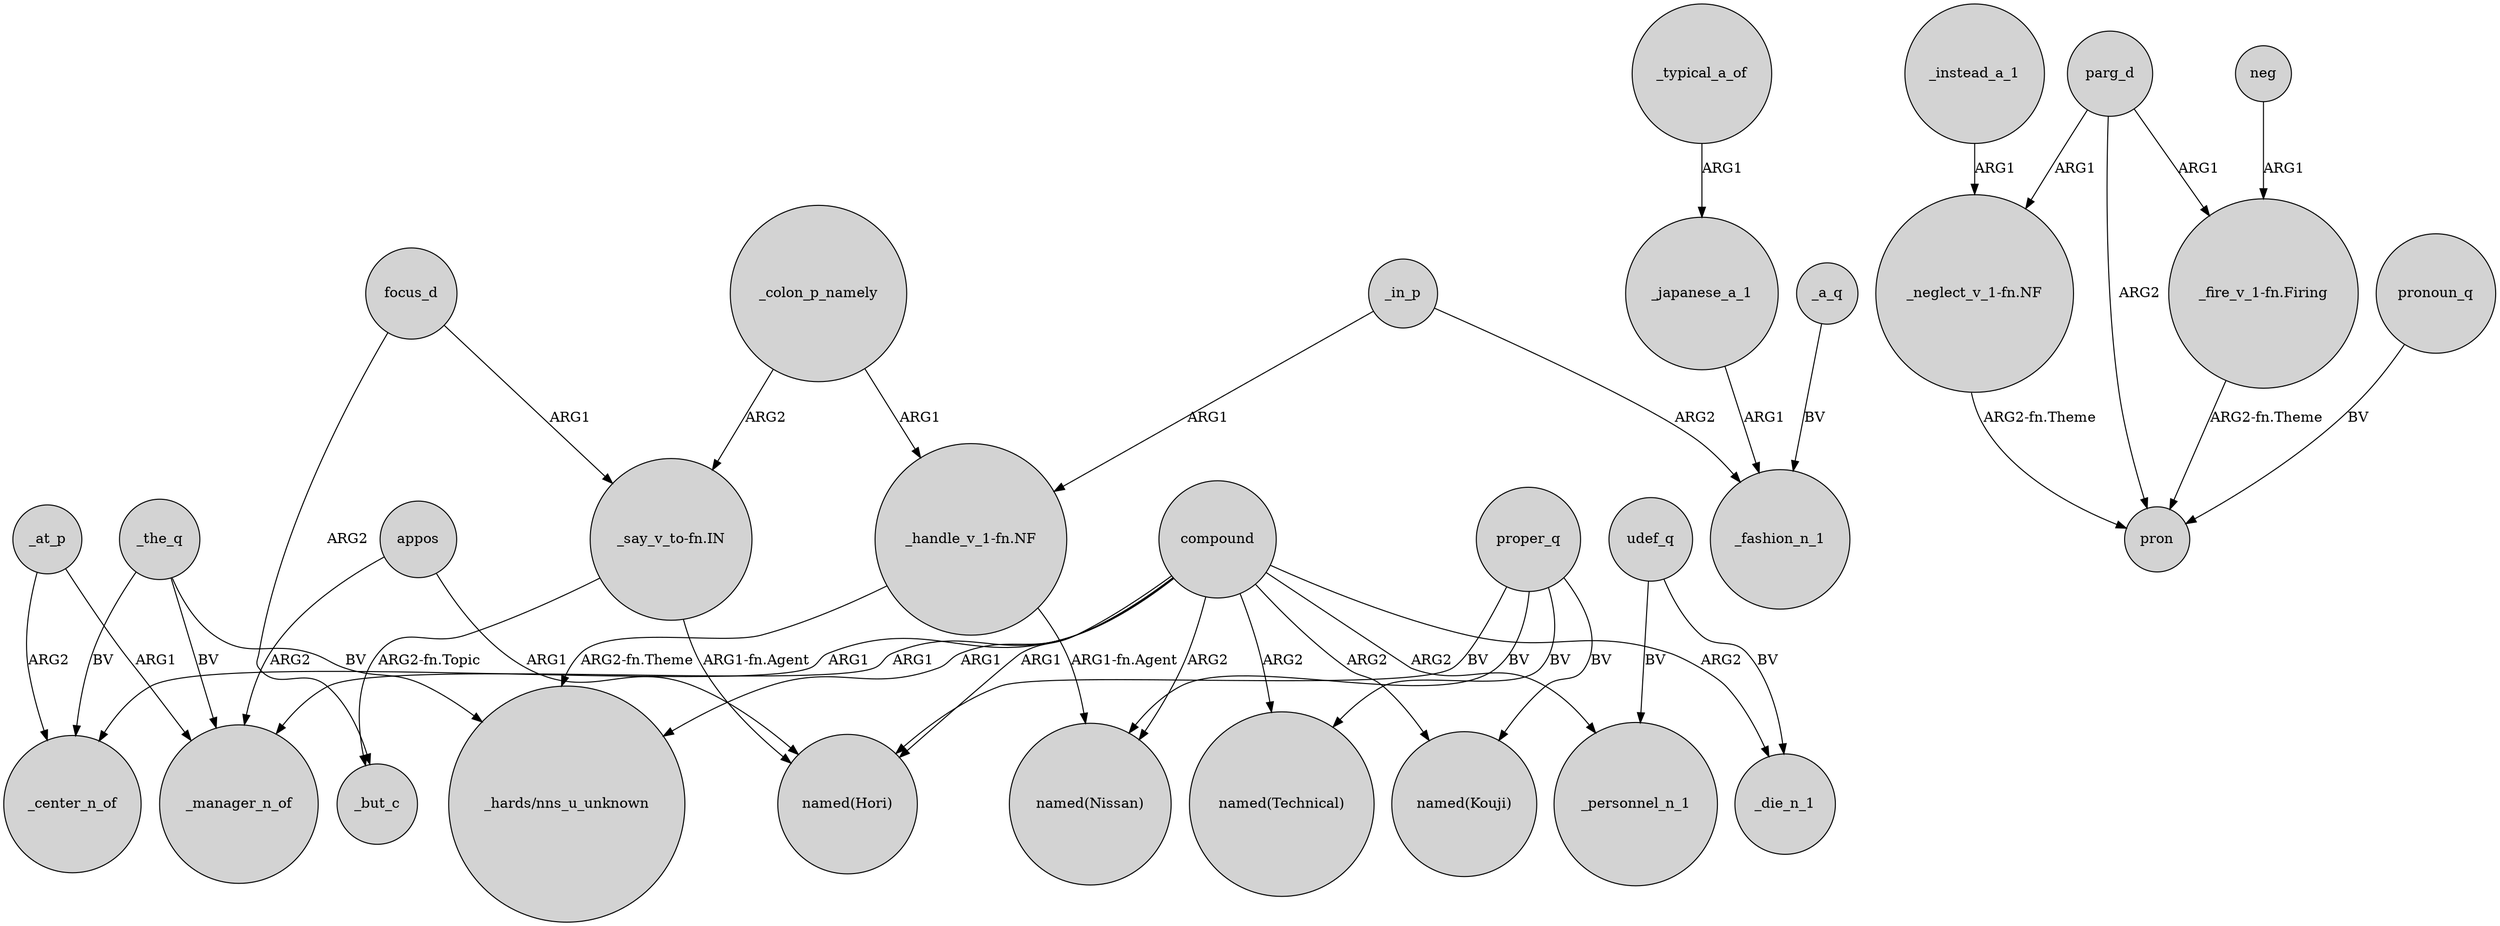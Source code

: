 digraph {
	node [shape=circle style=filled]
	_colon_p_namely -> "_handle_v_1-fn.NF" [label=ARG1]
	_the_q -> _center_n_of [label=BV]
	"_say_v_to-fn.IN" -> "named(Hori)" [label="ARG1-fn.Agent"]
	"_handle_v_1-fn.NF" -> "named(Nissan)" [label="ARG1-fn.Agent"]
	_in_p -> _fashion_n_1 [label=ARG2]
	_the_q -> _manager_n_of [label=BV]
	_the_q -> "_hards/nns_u_unknown" [label=BV]
	"_handle_v_1-fn.NF" -> "_hards/nns_u_unknown" [label="ARG2-fn.Theme"]
	compound -> "_hards/nns_u_unknown" [label=ARG1]
	compound -> _manager_n_of [label=ARG1]
	udef_q -> _die_n_1 [label=BV]
	compound -> "named(Nissan)" [label=ARG2]
	_instead_a_1 -> "_neglect_v_1-fn.NF" [label=ARG1]
	proper_q -> "named(Hori)" [label=BV]
	proper_q -> "named(Kouji)" [label=BV]
	compound -> _personnel_n_1 [label=ARG2]
	_a_q -> _fashion_n_1 [label=BV]
	_japanese_a_1 -> _fashion_n_1 [label=ARG1]
	_at_p -> _center_n_of [label=ARG2]
	compound -> "named(Hori)" [label=ARG1]
	focus_d -> _but_c [label=ARG2]
	"_say_v_to-fn.IN" -> _but_c [label="ARG2-fn.Topic"]
	parg_d -> pron [label=ARG2]
	pronoun_q -> pron [label=BV]
	_typical_a_of -> _japanese_a_1 [label=ARG1]
	proper_q -> "named(Nissan)" [label=BV]
	_colon_p_namely -> "_say_v_to-fn.IN" [label=ARG2]
	_at_p -> _manager_n_of [label=ARG1]
	_in_p -> "_handle_v_1-fn.NF" [label=ARG1]
	compound -> _center_n_of [label=ARG1]
	proper_q -> "named(Technical)" [label=BV]
	"_neglect_v_1-fn.NF" -> pron [label="ARG2-fn.Theme"]
	udef_q -> _personnel_n_1 [label=BV]
	parg_d -> "_neglect_v_1-fn.NF" [label=ARG1]
	appos -> "named(Hori)" [label=ARG1]
	compound -> _die_n_1 [label=ARG2]
	compound -> "named(Technical)" [label=ARG2]
	neg -> "_fire_v_1-fn.Firing" [label=ARG1]
	appos -> _manager_n_of [label=ARG2]
	compound -> "named(Kouji)" [label=ARG2]
	parg_d -> "_fire_v_1-fn.Firing" [label=ARG1]
	focus_d -> "_say_v_to-fn.IN" [label=ARG1]
	"_fire_v_1-fn.Firing" -> pron [label="ARG2-fn.Theme"]
}
